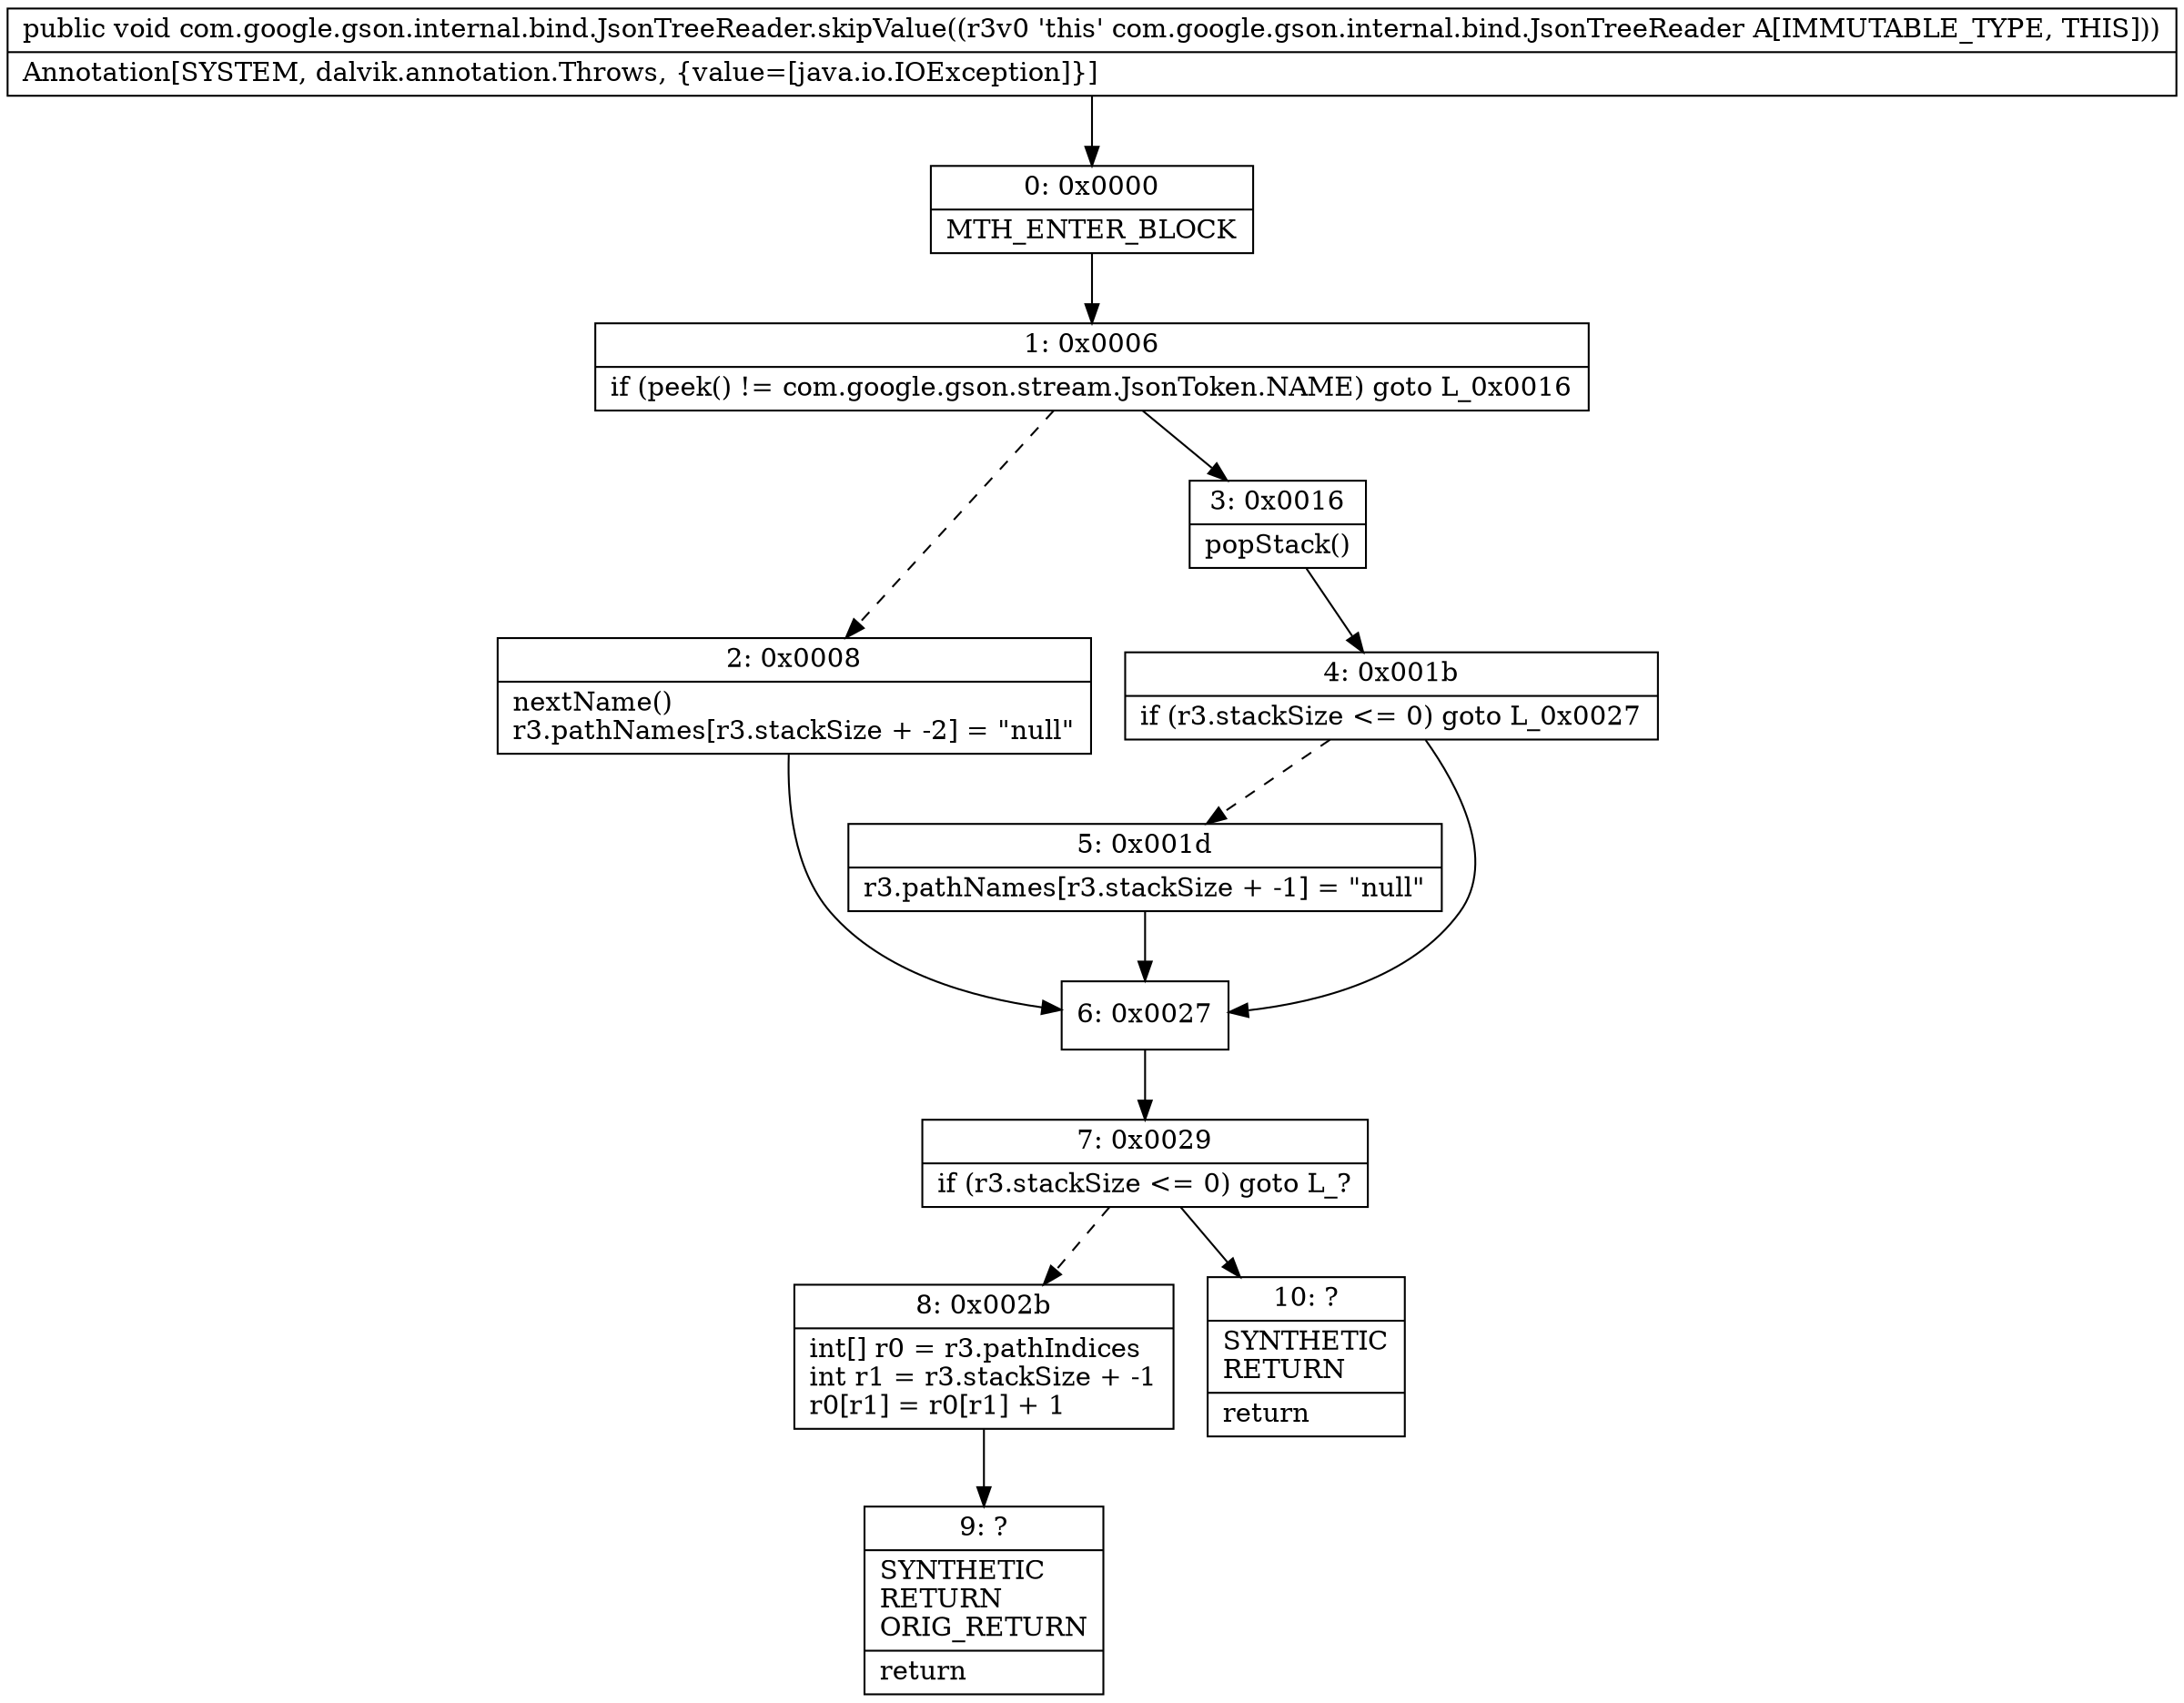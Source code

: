 digraph "CFG forcom.google.gson.internal.bind.JsonTreeReader.skipValue()V" {
Node_0 [shape=record,label="{0\:\ 0x0000|MTH_ENTER_BLOCK\l}"];
Node_1 [shape=record,label="{1\:\ 0x0006|if (peek() != com.google.gson.stream.JsonToken.NAME) goto L_0x0016\l}"];
Node_2 [shape=record,label="{2\:\ 0x0008|nextName()\lr3.pathNames[r3.stackSize + \-2] = \"null\"\l}"];
Node_3 [shape=record,label="{3\:\ 0x0016|popStack()\l}"];
Node_4 [shape=record,label="{4\:\ 0x001b|if (r3.stackSize \<= 0) goto L_0x0027\l}"];
Node_5 [shape=record,label="{5\:\ 0x001d|r3.pathNames[r3.stackSize + \-1] = \"null\"\l}"];
Node_6 [shape=record,label="{6\:\ 0x0027}"];
Node_7 [shape=record,label="{7\:\ 0x0029|if (r3.stackSize \<= 0) goto L_?\l}"];
Node_8 [shape=record,label="{8\:\ 0x002b|int[] r0 = r3.pathIndices\lint r1 = r3.stackSize + \-1\lr0[r1] = r0[r1] + 1\l}"];
Node_9 [shape=record,label="{9\:\ ?|SYNTHETIC\lRETURN\lORIG_RETURN\l|return\l}"];
Node_10 [shape=record,label="{10\:\ ?|SYNTHETIC\lRETURN\l|return\l}"];
MethodNode[shape=record,label="{public void com.google.gson.internal.bind.JsonTreeReader.skipValue((r3v0 'this' com.google.gson.internal.bind.JsonTreeReader A[IMMUTABLE_TYPE, THIS]))  | Annotation[SYSTEM, dalvik.annotation.Throws, \{value=[java.io.IOException]\}]\l}"];
MethodNode -> Node_0;
Node_0 -> Node_1;
Node_1 -> Node_2[style=dashed];
Node_1 -> Node_3;
Node_2 -> Node_6;
Node_3 -> Node_4;
Node_4 -> Node_5[style=dashed];
Node_4 -> Node_6;
Node_5 -> Node_6;
Node_6 -> Node_7;
Node_7 -> Node_8[style=dashed];
Node_7 -> Node_10;
Node_8 -> Node_9;
}

